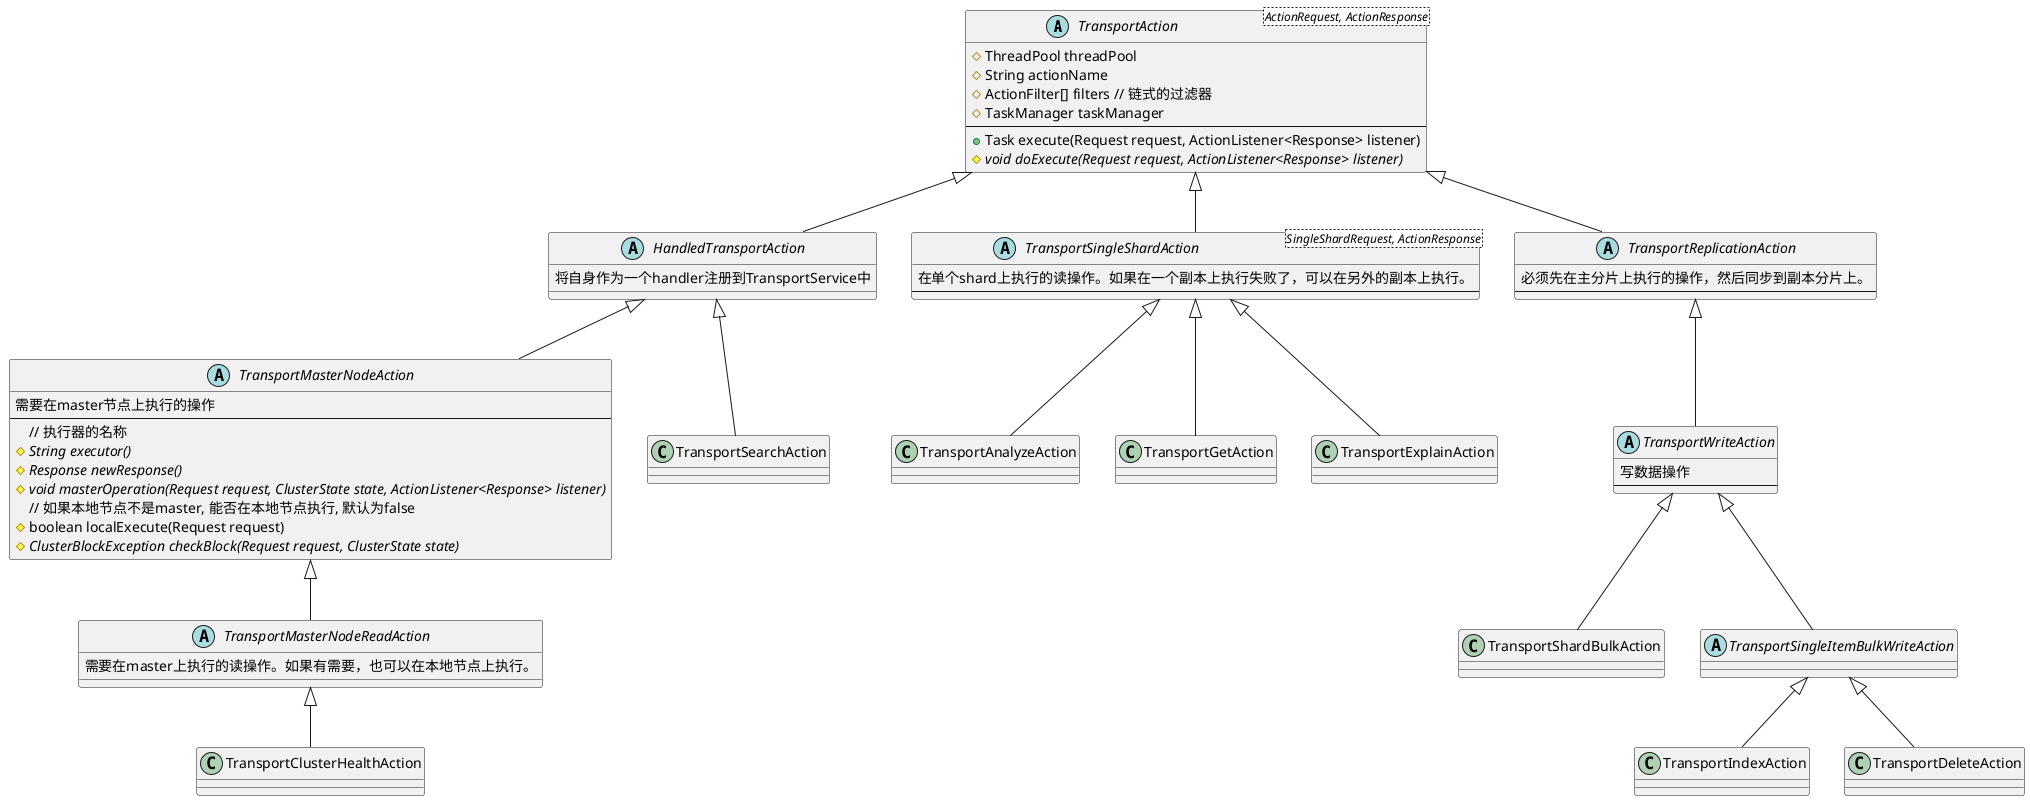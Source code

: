 @startuml
abstract class TransportAction<ActionRequest, ActionResponse>{
    #ThreadPool threadPool
    #String actionName
    #ActionFilter[] filters // 链式的过滤器
    #TaskManager taskManager
    --
    +Task execute(Request request, ActionListener<Response> listener)
    #{abstract} void doExecute(Request request, ActionListener<Response> listener)
}

abstract class HandledTransportAction extends TransportAction{
    将自身作为一个handler注册到TransportService中
}

abstract class TransportMasterNodeAction extends HandledTransportAction{
    需要在master节点上执行的操作
    --
    // 执行器的名称
    #{abstract} String executor()
    #{abstract} Response newResponse()
    #{abstract} void masterOperation(Request request, ClusterState state, ActionListener<Response> listener)
    // 如果本地节点不是master, 能否在本地节点执行, 默认为false
    #boolean localExecute(Request request)
    #{abstract} ClusterBlockException checkBlock(Request request, ClusterState state)
}

abstract class TransportMasterNodeReadAction extends TransportMasterNodeAction{
    需要在master上执行的读操作。如果有需要，也可以在本地节点上执行。
}

class TransportClusterHealthAction extends TransportMasterNodeReadAction

class TransportSearchAction extends HandledTransportAction{

}

abstract class TransportSingleShardAction<SingleShardRequest, ActionResponse> extends TransportAction{
    在单个shard上执行的读操作。如果在一个副本上执行失败了，可以在另外的副本上执行。
    --
}

class TransportAnalyzeAction extends TransportSingleShardAction
class TransportGetAction extends TransportSingleShardAction
class TransportExplainAction extends TransportSingleShardAction

abstract class TransportReplicationAction extends TransportAction{
    必须先在主分片上执行的操作，然后同步到副本分片上。
    --
}

abstract class TransportWriteAction extends TransportReplicationAction{
    写数据操作
    --
}

class TransportShardBulkAction extends TransportWriteAction{
}

abstract class TransportSingleItemBulkWriteAction extends TransportWriteAction{

}

class TransportIndexAction extends TransportSingleItemBulkWriteAction

class TransportDeleteAction extends TransportSingleItemBulkWriteAction

@enduml
